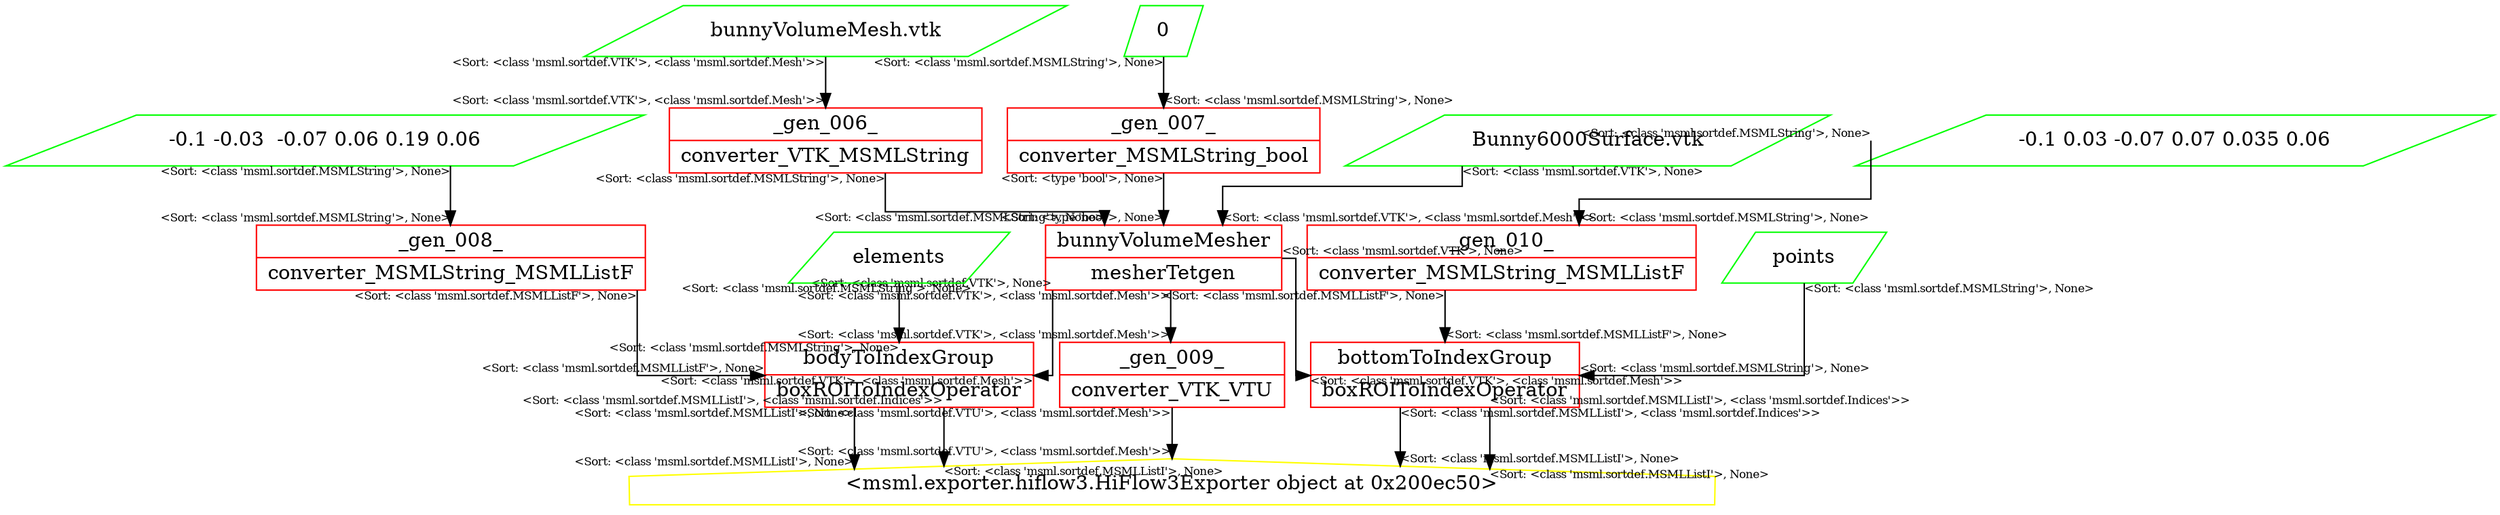
digraph G {
  splines=ortho
  node [shape=box]

  
   34114448 [ color="green", shape="parallelogram", label="bunnyVolumeMesh.vtk" ] ;
  
   34200208 [ color="red", shape="record", label="{_gen_007_|converter_MSMLString_bool}" ] ;
  
   34200720 [ color="red", shape="record", label="{_gen_008_|converter_MSMLString_MSMLListF}" ] ;
  
   34218384 [ color="red", shape="record", label="{_gen_010_|converter_MSMLString_MSMLListF}" ] ;
  
   34187856 [ color="green", shape="parallelogram", label="0" ] ;
  
   34188048 [ color="green", shape="parallelogram", label="-0.1 -0.03  -0.07 0.06 0.19 0.06" ] ;
  
   34199632 [ color="red", shape="record", label="{_gen_006_|converter_VTK_MSMLString}" ] ;
  
   34187920 [ color="green", shape="parallelogram", label="points" ] ;
  
   34201424 [ color="red", shape="record", label="{_gen_009_|converter_VTK_VTU}" ] ;
  
   34185936 [ color="red", shape="record", label="{bodyToIndexGroup|boxROIToIndexOperator}" ] ;
  
   34186000 [ color="red", shape="record", label="{bottomToIndexGroup|boxROIToIndexOperator}" ] ;
  
   34185488 [ color="red", shape="record", label="{bunnyVolumeMesher|mesherTetgen}" ] ;
  
   34185552 [ color="green", shape="parallelogram", label="Bunny6000Surface.vtk" ] ;
  
   34187408 [ color="green", shape="parallelogram", label="-0.1 0.03 -0.07 0.07 0.035 0.06" ] ;
  
   34188176 [ color="green", shape="parallelogram", label="elements" ] ;
  
   33614928 [ color="yellow", shape="house", label="<msml.exporter.hiflow3.HiFlow3Exporter object at 0x200ec50>" ] ;
  

  
    34114448 -> 34199632 [taillabel="<Sort: <class 'msml.sortdef.VTK'>, <class 'msml.sortdef.Mesh'>>", fontsize="8", headlabel="<Sort: <class 'msml.sortdef.VTK'>, <class 'msml.sortdef.Mesh'>>"] ;
  
    34200208 -> 34185488 [taillabel="<Sort: <type 'bool'>, None>", fontsize="8", headlabel="<Sort: <type 'bool'>, None>"] ;
  
    34200720 -> 34185936 [taillabel="<Sort: <class 'msml.sortdef.MSMLListF'>, None>", fontsize="8", headlabel="<Sort: <class 'msml.sortdef.MSMLListF'>, None>"] ;
  
    34218384 -> 34186000 [taillabel="<Sort: <class 'msml.sortdef.MSMLListF'>, None>", fontsize="8", headlabel="<Sort: <class 'msml.sortdef.MSMLListF'>, None>"] ;
  
    34187856 -> 34200208 [taillabel="<Sort: <class 'msml.sortdef.MSMLString'>, None>", fontsize="8", headlabel="<Sort: <class 'msml.sortdef.MSMLString'>, None>"] ;
  
    34188048 -> 34200720 [taillabel="<Sort: <class 'msml.sortdef.MSMLString'>, None>", fontsize="8", headlabel="<Sort: <class 'msml.sortdef.MSMLString'>, None>"] ;
  
    34199632 -> 34185488 [taillabel="<Sort: <class 'msml.sortdef.MSMLString'>, None>", fontsize="8", headlabel="<Sort: <class 'msml.sortdef.MSMLString'>, None>"] ;
  
    34187920 -> 34186000 [taillabel="<Sort: <class 'msml.sortdef.MSMLString'>, None>", fontsize="8", headlabel="<Sort: <class 'msml.sortdef.MSMLString'>, None>"] ;
  
    34201424 -> 33614928 [taillabel="<Sort: <class 'msml.sortdef.VTU'>, <class 'msml.sortdef.Mesh'>>", fontsize="8", headlabel="<Sort: <class 'msml.sortdef.VTU'>, <class 'msml.sortdef.Mesh'>>"] ;
  
    34185936 -> 33614928 [taillabel="<Sort: <class 'msml.sortdef.MSMLListI'>, None>", fontsize="8", headlabel="<Sort: <class 'msml.sortdef.MSMLListI'>, None>"] ;
  
    34185936 -> 33614928 [taillabel="<Sort: <class 'msml.sortdef.MSMLListI'>, <class 'msml.sortdef.Indices'>>", fontsize="8", headlabel="<Sort: <class 'msml.sortdef.MSMLListI'>, None>"] ;
  
    34186000 -> 33614928 [taillabel="<Sort: <class 'msml.sortdef.MSMLListI'>, <class 'msml.sortdef.Indices'>>", fontsize="8", headlabel="<Sort: <class 'msml.sortdef.MSMLListI'>, None>"] ;
  
    34186000 -> 33614928 [taillabel="<Sort: <class 'msml.sortdef.MSMLListI'>, <class 'msml.sortdef.Indices'>>", fontsize="8", headlabel="<Sort: <class 'msml.sortdef.MSMLListI'>, None>"] ;
  
    34185488 -> 34186000 [taillabel="<Sort: <class 'msml.sortdef.VTK'>, None>", fontsize="8", headlabel="<Sort: <class 'msml.sortdef.VTK'>, <class 'msml.sortdef.Mesh'>>"] ;
  
    34185488 -> 34185936 [taillabel="<Sort: <class 'msml.sortdef.VTK'>, None>", fontsize="8", headlabel="<Sort: <class 'msml.sortdef.VTK'>, <class 'msml.sortdef.Mesh'>>"] ;
  
    34185488 -> 34201424 [taillabel="<Sort: <class 'msml.sortdef.VTK'>, <class 'msml.sortdef.Mesh'>>", fontsize="8", headlabel="<Sort: <class 'msml.sortdef.VTK'>, <class 'msml.sortdef.Mesh'>>"] ;
  
    34185552 -> 34185488 [taillabel="<Sort: <class 'msml.sortdef.VTK'>, None>", fontsize="8", headlabel="<Sort: <class 'msml.sortdef.VTK'>, <class 'msml.sortdef.Mesh'>>"] ;
  
    34187408 -> 34218384 [taillabel="<Sort: <class 'msml.sortdef.MSMLString'>, None>", fontsize="8", headlabel="<Sort: <class 'msml.sortdef.MSMLString'>, None>"] ;
  
    34188176 -> 34185936 [taillabel="<Sort: <class 'msml.sortdef.MSMLString'>, None>", fontsize="8", headlabel="<Sort: <class 'msml.sortdef.MSMLString'>, None>"] ;
  
}
